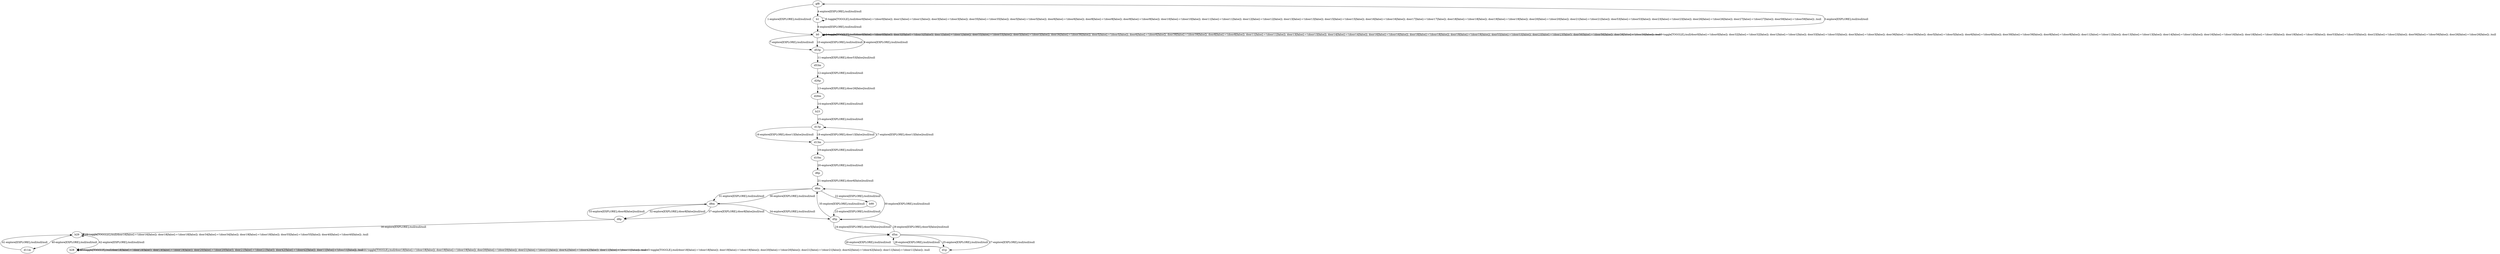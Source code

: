 # Total number of goals covered by this test: 1
# d1p --> d5m

digraph g {
"gf8" -> "b0" [label = "1-explore[EXPLORE];/null/null/null"];
"b0" -> "b0" [label = "2-toggle[TOGGLE];/null/door0[false]:=!(door0[false]); door32[false]:=!(door32[false]); door1[false]:=!(door1[false]); door33[false]:=!(door33[false]); door3[false]:=!(door3[false]); door36[false]:=!(door36[false]); door5[false]:=!(door5[false]); door6[false]:=!(door6[false]); door39[false]:=!(door39[false]); door8[false]:=!(door8[false]); door11[false]:=!(door11[false]); door13[false]:=!(door13[false]); door14[false]:=!(door14[false]); door16[false]:=!(door16[false]); door18[false]:=!(door18[false]); door19[false]:=!(door19[false]); door53[false]:=!(door53[false]); door23[false]:=!(door23[false]); door56[false]:=!(door56[false]); door26[false]:=!(door26[false]); /null"];
"b0" -> "gf8" [label = "3-explore[EXPLORE];/null/null/null"];
"gf8" -> "b1" [label = "4-explore[EXPLORE];/null/null/null"];
"b1" -> "b1" [label = "5-toggle[TOGGLE];/null/door0[false]:=!(door0[false]); door1[false]:=!(door1[false]); door3[false]:=!(door3[false]); door35[false]:=!(door35[false]); door5[false]:=!(door5[false]); door6[false]:=!(door6[false]); door8[false]:=!(door8[false]); door9[false]:=!(door9[false]); door10[false]:=!(door10[false]); door11[false]:=!(door11[false]); door12[false]:=!(door12[false]); door13[false]:=!(door13[false]); door15[false]:=!(door15[false]); door16[false]:=!(door16[false]); door17[false]:=!(door17[false]); door18[false]:=!(door18[false]); door19[false]:=!(door19[false]); door20[false]:=!(door20[false]); door21[false]:=!(door21[false]); door53[false]:=!(door53[false]); door23[false]:=!(door23[false]); door26[false]:=!(door26[false]); door27[false]:=!(door27[false]); door59[false]:=!(door59[false]); /null"];
"b1" -> "b0" [label = "6-explore[EXPLORE];/null/null/null"];
"b0" -> "d53p" [label = "7-explore[EXPLORE];/null/null/null"];
"d53p" -> "b0" [label = "8-explore[EXPLORE];/null/null/null"];
"b0" -> "b0" [label = "9-toggle[TOGGLE];/null/door0[false]:=!(door0[false]); door32[false]:=!(door32[false]); door1[false]:=!(door1[false]); door33[false]:=!(door33[false]); door3[false]:=!(door3[false]); door36[false]:=!(door36[false]); door5[false]:=!(door5[false]); door6[false]:=!(door6[false]); door39[false]:=!(door39[false]); door8[false]:=!(door8[false]); door11[false]:=!(door11[false]); door13[false]:=!(door13[false]); door14[false]:=!(door14[false]); door16[false]:=!(door16[false]); door18[false]:=!(door18[false]); door19[false]:=!(door19[false]); door53[false]:=!(door53[false]); door23[false]:=!(door23[false]); door56[false]:=!(door56[false]); door26[false]:=!(door26[false]); /null"];
"b0" -> "d53p" [label = "10-explore[EXPLORE];/null/null/null"];
"d53p" -> "d53m" [label = "11-explore[EXPLORE];/door53[false]/null/null"];
"d53m" -> "d26p" [label = "12-explore[EXPLORE];/null/null/null"];
"d26p" -> "d26m" [label = "13-explore[EXPLORE];/door26[false]/null/null"];
"d26m" -> "b23" [label = "14-explore[EXPLORE];/null/null/null"];
"b23" -> "d13p" [label = "15-explore[EXPLORE];/null/null/null"];
"d13p" -> "d13m" [label = "16-explore[EXPLORE];/door13[false]/null/null"];
"d13m" -> "d13p" [label = "17-explore[EXPLORE];/door13[false]/null/null"];
"d13p" -> "d13m" [label = "18-explore[EXPLORE];/door13[false]/null/null"];
"d13m" -> "d10m" [label = "19-explore[EXPLORE];/null/null/null"];
"d10m" -> "d6p" [label = "20-explore[EXPLORE];/null/null/null"];
"d6p" -> "d6m" [label = "21-explore[EXPLORE];/door6[false]/null/null"];
"d6m" -> "b99" [label = "22-explore[EXPLORE];/null/null/null"];
"b99" -> "d5p" [label = "23-explore[EXPLORE];/null/null/null"];
"d5p" -> "d5m" [label = "24-explore[EXPLORE];/door5[false]/null/null"];
"d5m" -> "d1p" [label = "25-explore[EXPLORE];/null/null/null"];
"d1p" -> "d5m" [label = "26-explore[EXPLORE];/null/null/null"];
"d5m" -> "d1p" [label = "27-explore[EXPLORE];/null/null/null"];
"d1p" -> "d5m" [label = "28-explore[EXPLORE];/null/null/null"];
"d5m" -> "d5p" [label = "29-explore[EXPLORE];/door5[false]/null/null"];
"d5p" -> "d6m" [label = "30-explore[EXPLORE];/null/null/null"];
"d6m" -> "d8m" [label = "31-explore[EXPLORE];/null/null/null"];
"d8m" -> "d8p" [label = "32-explore[EXPLORE];/door8[false]/null/null"];
"d8p" -> "d8m" [label = "33-explore[EXPLORE];/door8[false]/null/null"];
"d8m" -> "d5p" [label = "34-explore[EXPLORE];/null/null/null"];
"d5p" -> "d6m" [label = "35-explore[EXPLORE];/null/null/null"];
"d6m" -> "d8m" [label = "36-explore[EXPLORE];/null/null/null"];
"d8m" -> "d8p" [label = "37-explore[EXPLORE];/door8[false]/null/null"];
"d8p" -> "b29" [label = "38-explore[EXPLORE];/null/null/null"];
"b29" -> "b29" [label = "39-toggle[TOGGLE];/null/door16[false]:=!(door16[false]); door18[false]:=!(door18[false]); door34[false]:=!(door34[false]); door19[false]:=!(door19[false]); door55[false]:=!(door55[false]); door40[false]:=!(door40[false]); /null"];
"b29" -> "d11m" [label = "40-explore[EXPLORE];/null/null/null"];
"d11m" -> "b29" [label = "41-explore[EXPLORE];/null/null/null"];
"b29" -> "b28" [label = "42-explore[EXPLORE];/null/null/null"];
"b28" -> "b28" [label = "43-toggle[TOGGLE];/null/door18[false]:=!(door18[false]); door19[false]:=!(door19[false]); door20[false]:=!(door20[false]); door21[false]:=!(door21[false]); door42[false]:=!(door42[false]); door11[false]:=!(door11[false]); /null"];
"b28" -> "b28" [label = "44-toggle[TOGGLE];/null/door18[false]:=!(door18[false]); door19[false]:=!(door19[false]); door20[false]:=!(door20[false]); door21[false]:=!(door21[false]); door42[false]:=!(door42[false]); door11[false]:=!(door11[false]); /null"];
"b28" -> "b28" [label = "45-toggle[TOGGLE];/null/door18[false]:=!(door18[false]); door19[false]:=!(door19[false]); door20[false]:=!(door20[false]); door21[false]:=!(door21[false]); door42[false]:=!(door42[false]); door11[false]:=!(door11[false]); /null"];
}